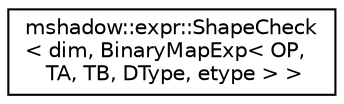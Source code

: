 digraph "Graphical Class Hierarchy"
{
 // LATEX_PDF_SIZE
  edge [fontname="Helvetica",fontsize="10",labelfontname="Helvetica",labelfontsize="10"];
  node [fontname="Helvetica",fontsize="10",shape=record];
  rankdir="LR";
  Node0 [label="mshadow::expr::ShapeCheck\l\< dim, BinaryMapExp\< OP,\l TA, TB, DType, etype \> \>",height=0.2,width=0.4,color="black", fillcolor="white", style="filled",URL="$structmshadow_1_1expr_1_1ShapeCheck_3_01dim_00_01BinaryMapExp_3_01OP_00_01TA_00_01TB_00_01DType_00_01etype_01_4_01_4.html",tooltip=" "];
}
